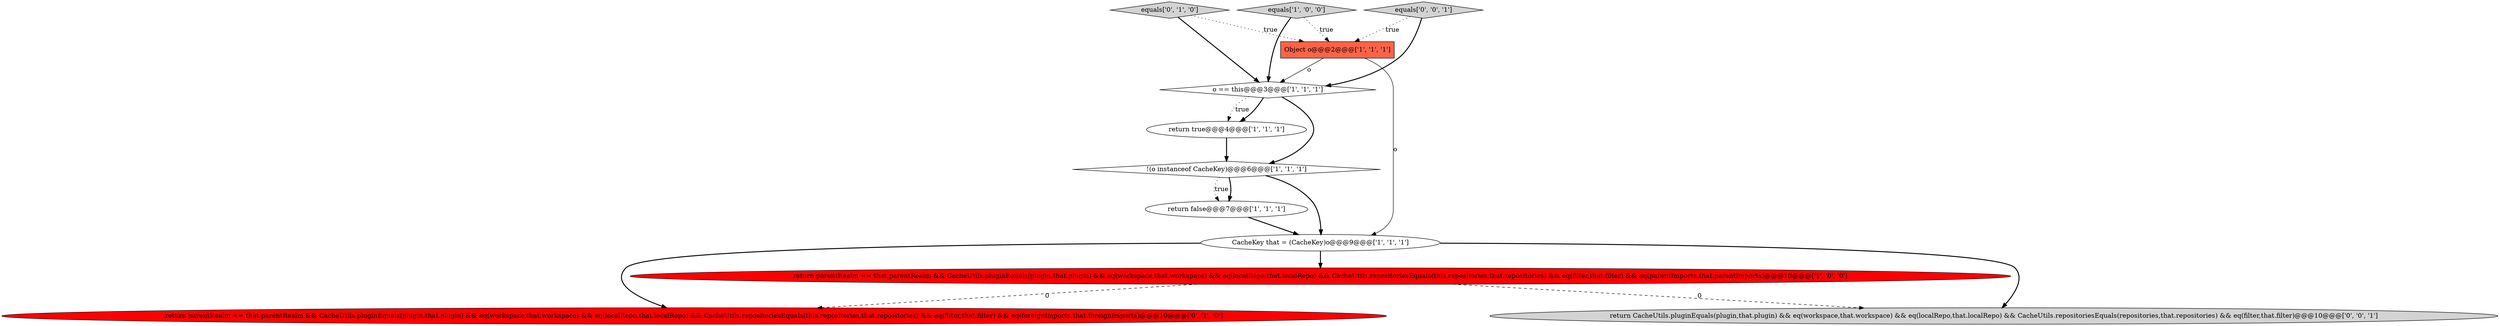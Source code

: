 digraph {
6 [style = filled, label = "equals['1', '0', '0']", fillcolor = lightgray, shape = diamond image = "AAA0AAABBB1BBB"];
9 [style = filled, label = "return parentRealm == that.parentRealm && CacheUtils.pluginEquals(plugin,that.plugin) && eq(workspace,that.workspace) && eq(localRepo,that.localRepo) && CacheUtils.repositoriesEquals(this.repositories,that.repositories) && eq(filter,that.filter) && eq(foreignImports,that.foreignImports)@@@10@@@['0', '1', '0']", fillcolor = red, shape = ellipse image = "AAA1AAABBB2BBB"];
5 [style = filled, label = "return parentRealm == that.parentRealm && CacheUtils.pluginEquals(plugin,that.plugin) && eq(workspace,that.workspace) && eq(localRepo,that.localRepo) && CacheUtils.repositoriesEquals(this.repositories,that.repositories) && eq(filter,that.filter) && eq(parentImports,that.parentImports)@@@10@@@['1', '0', '0']", fillcolor = red, shape = ellipse image = "AAA1AAABBB1BBB"];
3 [style = filled, label = "Object o@@@2@@@['1', '1', '1']", fillcolor = tomato, shape = box image = "AAA0AAABBB1BBB"];
0 [style = filled, label = "CacheKey that = (CacheKey)o@@@9@@@['1', '1', '1']", fillcolor = white, shape = ellipse image = "AAA0AAABBB1BBB"];
10 [style = filled, label = "return CacheUtils.pluginEquals(plugin,that.plugin) && eq(workspace,that.workspace) && eq(localRepo,that.localRepo) && CacheUtils.repositoriesEquals(repositories,that.repositories) && eq(filter,that.filter)@@@10@@@['0', '0', '1']", fillcolor = lightgray, shape = ellipse image = "AAA0AAABBB3BBB"];
2 [style = filled, label = "o == this@@@3@@@['1', '1', '1']", fillcolor = white, shape = diamond image = "AAA0AAABBB1BBB"];
8 [style = filled, label = "equals['0', '1', '0']", fillcolor = lightgray, shape = diamond image = "AAA0AAABBB2BBB"];
11 [style = filled, label = "equals['0', '0', '1']", fillcolor = lightgray, shape = diamond image = "AAA0AAABBB3BBB"];
1 [style = filled, label = "return true@@@4@@@['1', '1', '1']", fillcolor = white, shape = ellipse image = "AAA0AAABBB1BBB"];
4 [style = filled, label = "return false@@@7@@@['1', '1', '1']", fillcolor = white, shape = ellipse image = "AAA0AAABBB1BBB"];
7 [style = filled, label = "!(o instanceof CacheKey)@@@6@@@['1', '1', '1']", fillcolor = white, shape = diamond image = "AAA0AAABBB1BBB"];
0->9 [style = bold, label=""];
3->2 [style = solid, label="o"];
3->0 [style = solid, label="o"];
2->1 [style = bold, label=""];
5->9 [style = dashed, label="0"];
7->0 [style = bold, label=""];
7->4 [style = bold, label=""];
1->7 [style = bold, label=""];
11->2 [style = bold, label=""];
8->3 [style = dotted, label="true"];
4->0 [style = bold, label=""];
6->2 [style = bold, label=""];
0->10 [style = bold, label=""];
8->2 [style = bold, label=""];
5->10 [style = dashed, label="0"];
2->1 [style = dotted, label="true"];
7->4 [style = dotted, label="true"];
2->7 [style = bold, label=""];
6->3 [style = dotted, label="true"];
11->3 [style = dotted, label="true"];
0->5 [style = bold, label=""];
}
